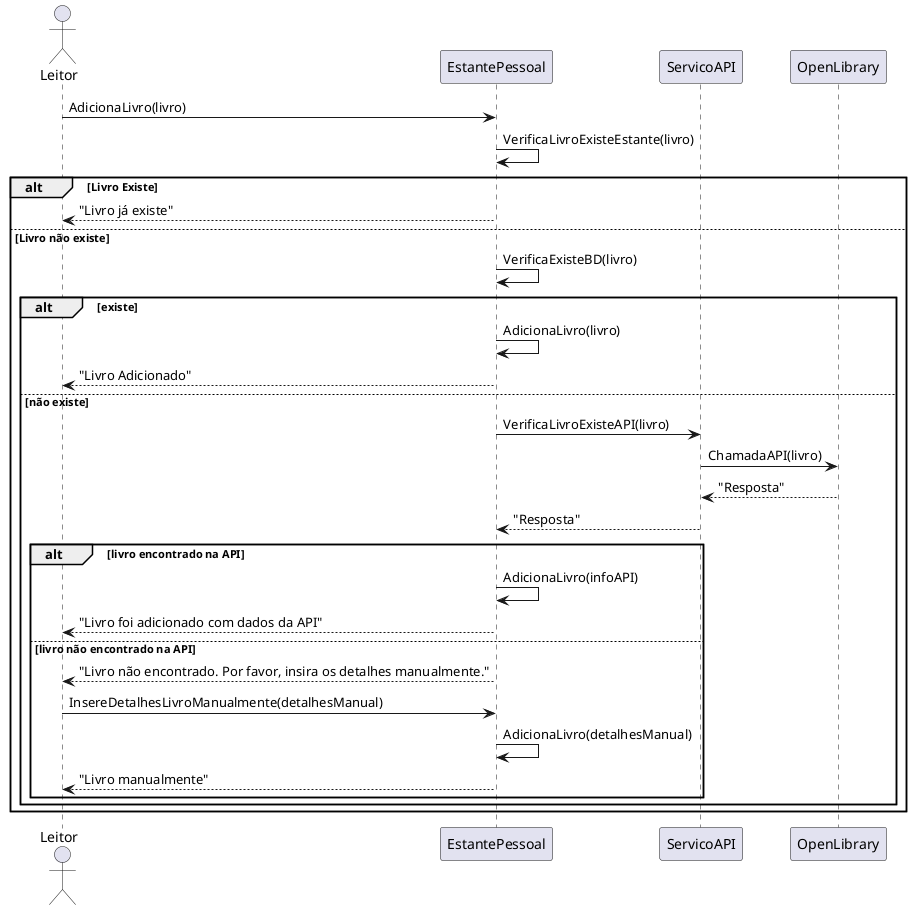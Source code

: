 @startuml
actor Leitor as U
participant "EstantePessoal" AS EST
participant "ServicoAPI" as S
participant "OpenLibrary" as API

U -> EST: AdicionaLivro(livro)
EST -> EST: VerificaLivroExisteEstante(livro)
alt Livro Existe
    EST --> U: "Livro já existe"
else Livro não existe
    EST -> EST: VerificaExisteBD(livro)
    alt existe
        EST -> EST: AdicionaLivro(livro)
        EST --> U: "Livro Adicionado"
    else não existe
        EST -> S: VerificaLivroExisteAPI(livro)
        S -> API: ChamadaAPI(livro)
        API --> S: "Resposta"
        S --> EST: "Resposta"
    alt livro encontrado na API
        EST -> EST: AdicionaLivro(infoAPI)
        EST --> U: "Livro foi adicionado com dados da API"
    else livro não encontrado na API
        EST --> U: "Livro não encontrado. Por favor, insira os detalhes manualmente."
        U -> EST: InsereDetalhesLivroManualmente(detalhesManual)
        EST -> EST: AdicionaLivro(detalhesManual)
        EST --> U: "Livro manualmente"
    end

    end
end
@enduml